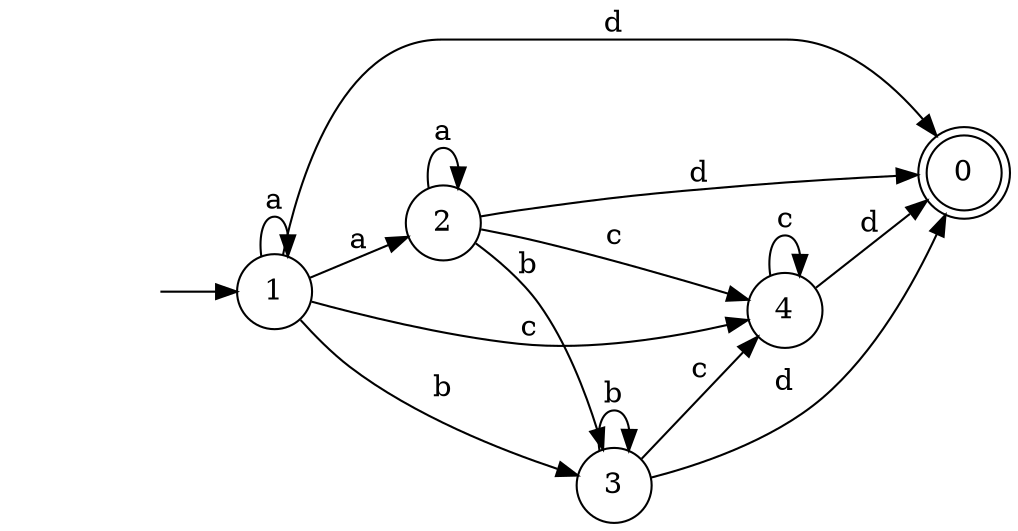 digraph finite_state_machine { rankdir=LR
	node [shape=doublecircle]
	0

	node [shape=circle]
	fake0 [style=invisible]
	fake0 -> 1

	1 -> 1 [label="a"] 
	1 -> 2 [label="a"] 
	1 -> 3 [label="b"] 
	1 -> 4 [label="c"] 
	1 -> 0 [label="d"] 
	2 -> 2 [label="a"] 
	2 -> 3 [label="b"] 
	2 -> 4 [label="c"] 
	2 -> 0 [label="d"] 
	3 -> 3 [label="b"] 
	3 -> 4 [label="c"] 
	3 -> 0 [label="d"] 
	4 -> 4 [label="c"] 
	4 -> 0 [label="d"] 
}

